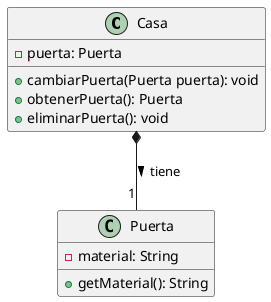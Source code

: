 @startuml Composicion

class Casa {
    - puerta: Puerta
    + cambiarPuerta(Puerta puerta): void
    + obtenerPuerta(): Puerta
    + eliminarPuerta(): void
}

class Puerta {
    - material: String
    + getMaterial(): String
}

' Representación de la relación composición
Casa *-- "1" Puerta: tiene >
@enduml
